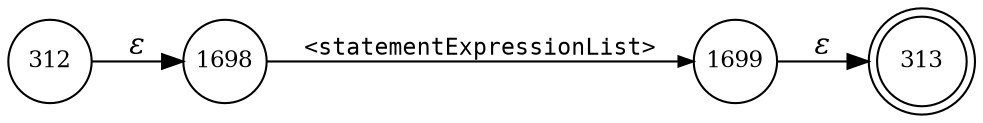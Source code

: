 digraph ATN {
rankdir=LR;
s313[fontsize=11, label="313", shape=doublecircle, fixedsize=true, width=.6];
s1698[fontsize=11,label="1698", shape=circle, fixedsize=true, width=.55, peripheries=1];
s1699[fontsize=11,label="1699", shape=circle, fixedsize=true, width=.55, peripheries=1];
s312[fontsize=11,label="312", shape=circle, fixedsize=true, width=.55, peripheries=1];
s312 -> s1698 [fontname="Times-Italic", label="&epsilon;"];
s1698 -> s1699 [fontsize=11, fontname="Courier", arrowsize=.7, label = "<statementExpressionList>", arrowhead = normal];
s1699 -> s313 [fontname="Times-Italic", label="&epsilon;"];
}